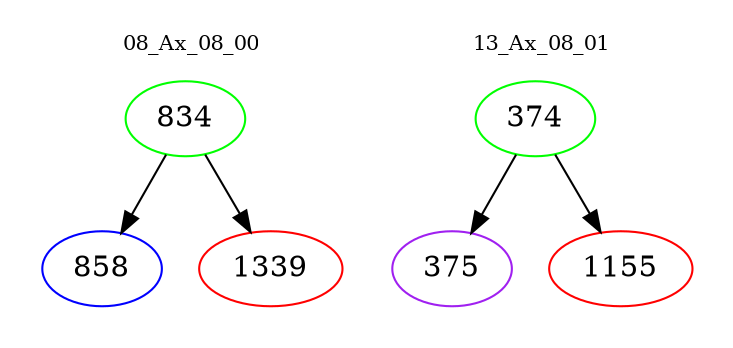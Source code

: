 digraph{
subgraph cluster_0 {
color = white
label = "08_Ax_08_00";
fontsize=10;
T0_834 [label="834", color="green"]
T0_834 -> T0_858 [color="black"]
T0_858 [label="858", color="blue"]
T0_834 -> T0_1339 [color="black"]
T0_1339 [label="1339", color="red"]
}
subgraph cluster_1 {
color = white
label = "13_Ax_08_01";
fontsize=10;
T1_374 [label="374", color="green"]
T1_374 -> T1_375 [color="black"]
T1_375 [label="375", color="purple"]
T1_374 -> T1_1155 [color="black"]
T1_1155 [label="1155", color="red"]
}
}
